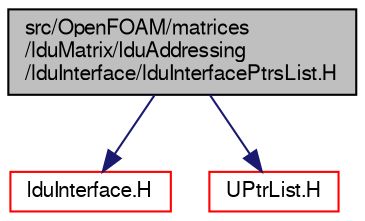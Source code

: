 digraph "src/OpenFOAM/matrices/lduMatrix/lduAddressing/lduInterface/lduInterfacePtrsList.H"
{
  bgcolor="transparent";
  edge [fontname="FreeSans",fontsize="10",labelfontname="FreeSans",labelfontsize="10"];
  node [fontname="FreeSans",fontsize="10",shape=record];
  Node0 [label="src/OpenFOAM/matrices\l/lduMatrix/lduAddressing\l/lduInterface/lduInterfacePtrsList.H",height=0.2,width=0.4,color="black", fillcolor="grey75", style="filled", fontcolor="black"];
  Node0 -> Node1 [color="midnightblue",fontsize="10",style="solid",fontname="FreeSans"];
  Node1 [label="lduInterface.H",height=0.2,width=0.4,color="red",URL="$a10652.html"];
  Node0 -> Node85 [color="midnightblue",fontsize="10",style="solid",fontname="FreeSans"];
  Node85 [label="UPtrList.H",height=0.2,width=0.4,color="red",URL="$a08771.html"];
}
